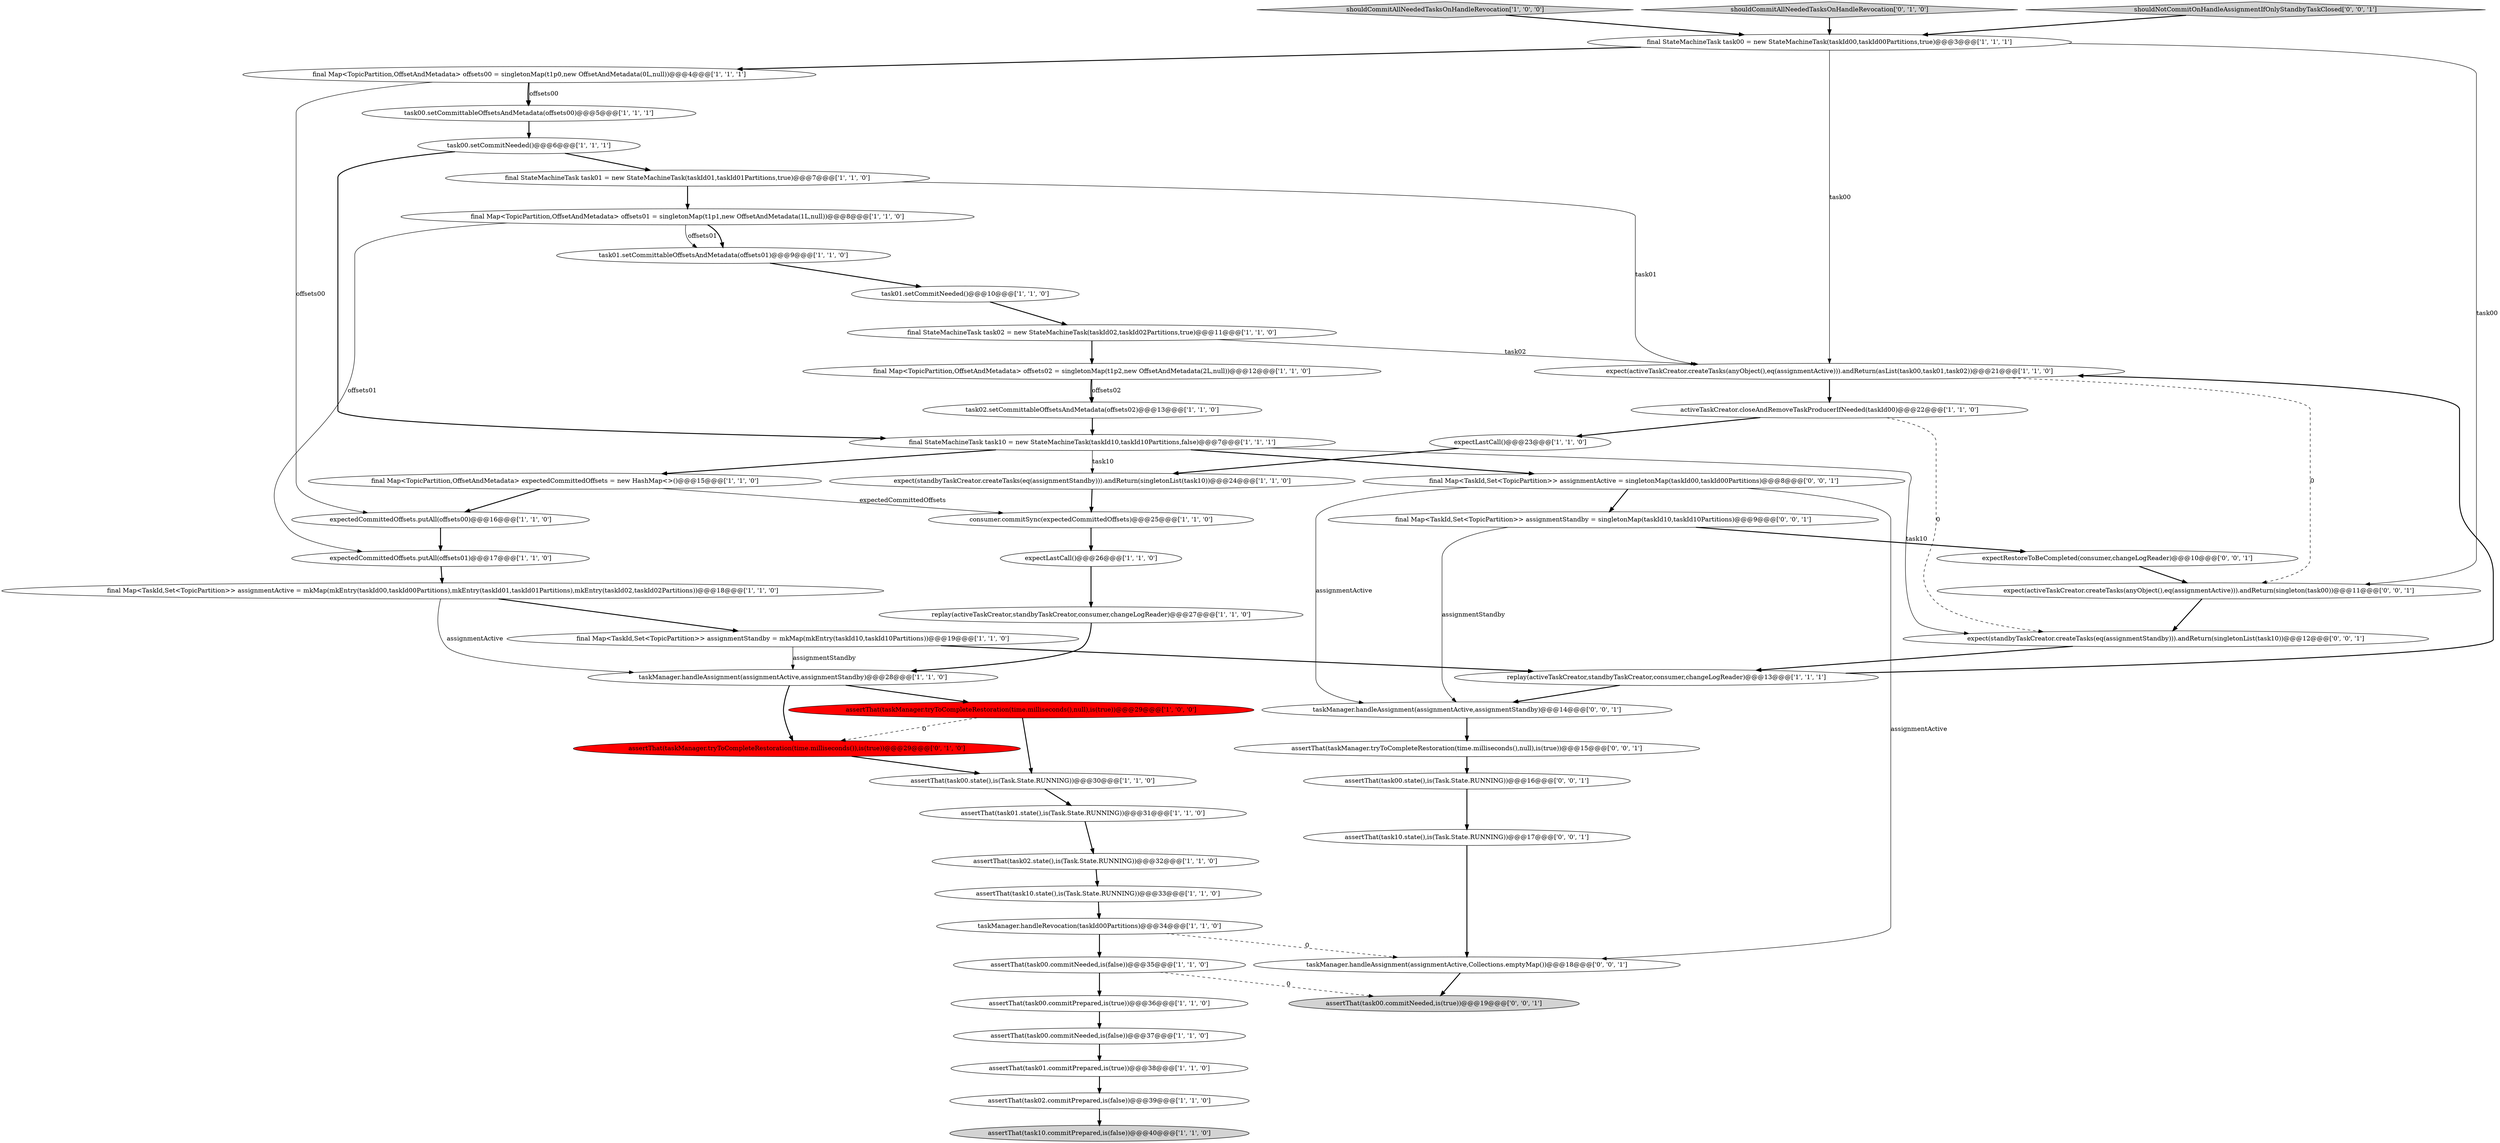 digraph {
29 [style = filled, label = "expect(activeTaskCreator.createTasks(anyObject(),eq(assignmentActive))).andReturn(asList(task00,task01,task02))@@@21@@@['1', '1', '0']", fillcolor = white, shape = ellipse image = "AAA0AAABBB1BBB"];
31 [style = filled, label = "shouldCommitAllNeededTasksOnHandleRevocation['1', '0', '0']", fillcolor = lightgray, shape = diamond image = "AAA0AAABBB1BBB"];
20 [style = filled, label = "assertThat(task01.commitPrepared,is(true))@@@38@@@['1', '1', '0']", fillcolor = white, shape = ellipse image = "AAA0AAABBB1BBB"];
36 [style = filled, label = "final Map<TopicPartition,OffsetAndMetadata> offsets00 = singletonMap(t1p0,new OffsetAndMetadata(0L,null))@@@4@@@['1', '1', '1']", fillcolor = white, shape = ellipse image = "AAA0AAABBB1BBB"];
12 [style = filled, label = "assertThat(task01.state(),is(Task.State.RUNNING))@@@31@@@['1', '1', '0']", fillcolor = white, shape = ellipse image = "AAA0AAABBB1BBB"];
46 [style = filled, label = "expectRestoreToBeCompleted(consumer,changeLogReader)@@@10@@@['0', '0', '1']", fillcolor = white, shape = ellipse image = "AAA0AAABBB3BBB"];
10 [style = filled, label = "activeTaskCreator.closeAndRemoveTaskProducerIfNeeded(taskId00)@@@22@@@['1', '1', '0']", fillcolor = white, shape = ellipse image = "AAA0AAABBB1BBB"];
4 [style = filled, label = "final StateMachineTask task01 = new StateMachineTask(taskId01,taskId01Partitions,true)@@@7@@@['1', '1', '0']", fillcolor = white, shape = ellipse image = "AAA0AAABBB1BBB"];
7 [style = filled, label = "expectedCommittedOffsets.putAll(offsets01)@@@17@@@['1', '1', '0']", fillcolor = white, shape = ellipse image = "AAA0AAABBB1BBB"];
17 [style = filled, label = "final StateMachineTask task02 = new StateMachineTask(taskId02,taskId02Partitions,true)@@@11@@@['1', '1', '0']", fillcolor = white, shape = ellipse image = "AAA0AAABBB1BBB"];
13 [style = filled, label = "task02.setCommittableOffsetsAndMetadata(offsets02)@@@13@@@['1', '1', '0']", fillcolor = white, shape = ellipse image = "AAA0AAABBB1BBB"];
30 [style = filled, label = "final StateMachineTask task10 = new StateMachineTask(taskId10,taskId10Partitions,false)@@@7@@@['1', '1', '1']", fillcolor = white, shape = ellipse image = "AAA0AAABBB1BBB"];
44 [style = filled, label = "final Map<TaskId,Set<TopicPartition>> assignmentStandby = singletonMap(taskId10,taskId10Partitions)@@@9@@@['0', '0', '1']", fillcolor = white, shape = ellipse image = "AAA0AAABBB3BBB"];
25 [style = filled, label = "task00.setCommitNeeded()@@@6@@@['1', '1', '1']", fillcolor = white, shape = ellipse image = "AAA0AAABBB1BBB"];
38 [style = filled, label = "assertThat(task00.commitPrepared,is(true))@@@36@@@['1', '1', '0']", fillcolor = white, shape = ellipse image = "AAA0AAABBB1BBB"];
49 [style = filled, label = "taskManager.handleAssignment(assignmentActive,assignmentStandby)@@@14@@@['0', '0', '1']", fillcolor = white, shape = ellipse image = "AAA0AAABBB3BBB"];
21 [style = filled, label = "taskManager.handleAssignment(assignmentActive,assignmentStandby)@@@28@@@['1', '1', '0']", fillcolor = white, shape = ellipse image = "AAA0AAABBB1BBB"];
1 [style = filled, label = "task00.setCommittableOffsetsAndMetadata(offsets00)@@@5@@@['1', '1', '1']", fillcolor = white, shape = ellipse image = "AAA0AAABBB1BBB"];
8 [style = filled, label = "assertThat(task10.commitPrepared,is(false))@@@40@@@['1', '1', '0']", fillcolor = lightgray, shape = ellipse image = "AAA0AAABBB1BBB"];
34 [style = filled, label = "consumer.commitSync(expectedCommittedOffsets)@@@25@@@['1', '1', '0']", fillcolor = white, shape = ellipse image = "AAA0AAABBB1BBB"];
11 [style = filled, label = "final Map<TopicPartition,OffsetAndMetadata> offsets01 = singletonMap(t1p1,new OffsetAndMetadata(1L,null))@@@8@@@['1', '1', '0']", fillcolor = white, shape = ellipse image = "AAA0AAABBB1BBB"];
42 [style = filled, label = "final Map<TaskId,Set<TopicPartition>> assignmentActive = singletonMap(taskId00,taskId00Partitions)@@@8@@@['0', '0', '1']", fillcolor = white, shape = ellipse image = "AAA0AAABBB3BBB"];
16 [style = filled, label = "assertThat(task10.state(),is(Task.State.RUNNING))@@@33@@@['1', '1', '0']", fillcolor = white, shape = ellipse image = "AAA0AAABBB1BBB"];
52 [style = filled, label = "assertThat(task00.commitNeeded,is(true))@@@19@@@['0', '0', '1']", fillcolor = lightgray, shape = ellipse image = "AAA0AAABBB3BBB"];
18 [style = filled, label = "assertThat(task00.commitNeeded,is(false))@@@35@@@['1', '1', '0']", fillcolor = white, shape = ellipse image = "AAA0AAABBB1BBB"];
32 [style = filled, label = "final Map<TaskId,Set<TopicPartition>> assignmentActive = mkMap(mkEntry(taskId00,taskId00Partitions),mkEntry(taskId01,taskId01Partitions),mkEntry(taskId02,taskId02Partitions))@@@18@@@['1', '1', '0']", fillcolor = white, shape = ellipse image = "AAA0AAABBB1BBB"];
50 [style = filled, label = "expect(activeTaskCreator.createTasks(anyObject(),eq(assignmentActive))).andReturn(singleton(task00))@@@11@@@['0', '0', '1']", fillcolor = white, shape = ellipse image = "AAA0AAABBB3BBB"];
15 [style = filled, label = "replay(activeTaskCreator,standbyTaskCreator,consumer,changeLogReader)@@@13@@@['1', '1', '1']", fillcolor = white, shape = ellipse image = "AAA0AAABBB1BBB"];
28 [style = filled, label = "final StateMachineTask task00 = new StateMachineTask(taskId00,taskId00Partitions,true)@@@3@@@['1', '1', '1']", fillcolor = white, shape = ellipse image = "AAA0AAABBB1BBB"];
22 [style = filled, label = "expectLastCall()@@@23@@@['1', '1', '0']", fillcolor = white, shape = ellipse image = "AAA0AAABBB1BBB"];
43 [style = filled, label = "assertThat(task10.state(),is(Task.State.RUNNING))@@@17@@@['0', '0', '1']", fillcolor = white, shape = ellipse image = "AAA0AAABBB3BBB"];
5 [style = filled, label = "final Map<TopicPartition,OffsetAndMetadata> offsets02 = singletonMap(t1p2,new OffsetAndMetadata(2L,null))@@@12@@@['1', '1', '0']", fillcolor = white, shape = ellipse image = "AAA0AAABBB1BBB"];
19 [style = filled, label = "expect(standbyTaskCreator.createTasks(eq(assignmentStandby))).andReturn(singletonList(task10))@@@24@@@['1', '1', '0']", fillcolor = white, shape = ellipse image = "AAA0AAABBB1BBB"];
40 [style = filled, label = "assertThat(taskManager.tryToCompleteRestoration(time.milliseconds()),is(true))@@@29@@@['0', '1', '0']", fillcolor = red, shape = ellipse image = "AAA1AAABBB2BBB"];
45 [style = filled, label = "assertThat(taskManager.tryToCompleteRestoration(time.milliseconds(),null),is(true))@@@15@@@['0', '0', '1']", fillcolor = white, shape = ellipse image = "AAA0AAABBB3BBB"];
9 [style = filled, label = "task01.setCommitNeeded()@@@10@@@['1', '1', '0']", fillcolor = white, shape = ellipse image = "AAA0AAABBB1BBB"];
3 [style = filled, label = "taskManager.handleRevocation(taskId00Partitions)@@@34@@@['1', '1', '0']", fillcolor = white, shape = ellipse image = "AAA0AAABBB1BBB"];
2 [style = filled, label = "assertThat(task02.state(),is(Task.State.RUNNING))@@@32@@@['1', '1', '0']", fillcolor = white, shape = ellipse image = "AAA0AAABBB1BBB"];
24 [style = filled, label = "replay(activeTaskCreator,standbyTaskCreator,consumer,changeLogReader)@@@27@@@['1', '1', '0']", fillcolor = white, shape = ellipse image = "AAA0AAABBB1BBB"];
27 [style = filled, label = "expectLastCall()@@@26@@@['1', '1', '0']", fillcolor = white, shape = ellipse image = "AAA0AAABBB1BBB"];
33 [style = filled, label = "assertThat(task00.state(),is(Task.State.RUNNING))@@@30@@@['1', '1', '0']", fillcolor = white, shape = ellipse image = "AAA0AAABBB1BBB"];
23 [style = filled, label = "assertThat(task02.commitPrepared,is(false))@@@39@@@['1', '1', '0']", fillcolor = white, shape = ellipse image = "AAA0AAABBB1BBB"];
41 [style = filled, label = "assertThat(task00.state(),is(Task.State.RUNNING))@@@16@@@['0', '0', '1']", fillcolor = white, shape = ellipse image = "AAA0AAABBB3BBB"];
39 [style = filled, label = "shouldCommitAllNeededTasksOnHandleRevocation['0', '1', '0']", fillcolor = lightgray, shape = diamond image = "AAA0AAABBB2BBB"];
47 [style = filled, label = "expect(standbyTaskCreator.createTasks(eq(assignmentStandby))).andReturn(singletonList(task10))@@@12@@@['0', '0', '1']", fillcolor = white, shape = ellipse image = "AAA0AAABBB3BBB"];
35 [style = filled, label = "final Map<TaskId,Set<TopicPartition>> assignmentStandby = mkMap(mkEntry(taskId10,taskId10Partitions))@@@19@@@['1', '1', '0']", fillcolor = white, shape = ellipse image = "AAA0AAABBB1BBB"];
48 [style = filled, label = "shouldNotCommitOnHandleAssignmentIfOnlyStandbyTaskClosed['0', '0', '1']", fillcolor = lightgray, shape = diamond image = "AAA0AAABBB3BBB"];
14 [style = filled, label = "assertThat(taskManager.tryToCompleteRestoration(time.milliseconds(),null),is(true))@@@29@@@['1', '0', '0']", fillcolor = red, shape = ellipse image = "AAA1AAABBB1BBB"];
37 [style = filled, label = "assertThat(task00.commitNeeded,is(false))@@@37@@@['1', '1', '0']", fillcolor = white, shape = ellipse image = "AAA0AAABBB1BBB"];
26 [style = filled, label = "final Map<TopicPartition,OffsetAndMetadata> expectedCommittedOffsets = new HashMap<>()@@@15@@@['1', '1', '0']", fillcolor = white, shape = ellipse image = "AAA0AAABBB1BBB"];
51 [style = filled, label = "taskManager.handleAssignment(assignmentActive,Collections.emptyMap())@@@18@@@['0', '0', '1']", fillcolor = white, shape = ellipse image = "AAA0AAABBB3BBB"];
6 [style = filled, label = "expectedCommittedOffsets.putAll(offsets00)@@@16@@@['1', '1', '0']", fillcolor = white, shape = ellipse image = "AAA0AAABBB1BBB"];
0 [style = filled, label = "task01.setCommittableOffsetsAndMetadata(offsets01)@@@9@@@['1', '1', '0']", fillcolor = white, shape = ellipse image = "AAA0AAABBB1BBB"];
18->38 [style = bold, label=""];
10->22 [style = bold, label=""];
32->35 [style = bold, label=""];
16->3 [style = bold, label=""];
15->49 [style = bold, label=""];
7->32 [style = bold, label=""];
17->5 [style = bold, label=""];
0->9 [style = bold, label=""];
19->34 [style = bold, label=""];
49->45 [style = bold, label=""];
45->41 [style = bold, label=""];
47->15 [style = bold, label=""];
28->36 [style = bold, label=""];
35->21 [style = solid, label="assignmentStandby"];
44->49 [style = solid, label="assignmentStandby"];
35->15 [style = bold, label=""];
22->19 [style = bold, label=""];
11->0 [style = solid, label="offsets01"];
42->49 [style = solid, label="assignmentActive"];
25->30 [style = bold, label=""];
28->50 [style = solid, label="task00"];
30->42 [style = bold, label=""];
43->51 [style = bold, label=""];
30->26 [style = bold, label=""];
11->7 [style = solid, label="offsets01"];
37->20 [style = bold, label=""];
25->4 [style = bold, label=""];
9->17 [style = bold, label=""];
5->13 [style = solid, label="offsets02"];
13->30 [style = bold, label=""];
26->34 [style = solid, label="expectedCommittedOffsets"];
33->12 [style = bold, label=""];
23->8 [style = bold, label=""];
26->6 [style = bold, label=""];
51->52 [style = bold, label=""];
36->1 [style = solid, label="offsets00"];
4->29 [style = solid, label="task01"];
36->1 [style = bold, label=""];
39->28 [style = bold, label=""];
14->33 [style = bold, label=""];
3->51 [style = dashed, label="0"];
3->18 [style = bold, label=""];
44->46 [style = bold, label=""];
36->6 [style = solid, label="offsets00"];
32->21 [style = solid, label="assignmentActive"];
12->2 [style = bold, label=""];
40->33 [style = bold, label=""];
11->0 [style = bold, label=""];
30->47 [style = solid, label="task10"];
42->44 [style = bold, label=""];
42->51 [style = solid, label="assignmentActive"];
20->23 [style = bold, label=""];
24->21 [style = bold, label=""];
38->37 [style = bold, label=""];
29->50 [style = dashed, label="0"];
50->47 [style = bold, label=""];
5->13 [style = bold, label=""];
21->14 [style = bold, label=""];
17->29 [style = solid, label="task02"];
30->19 [style = solid, label="task10"];
21->40 [style = bold, label=""];
18->52 [style = dashed, label="0"];
29->10 [style = bold, label=""];
27->24 [style = bold, label=""];
31->28 [style = bold, label=""];
46->50 [style = bold, label=""];
6->7 [style = bold, label=""];
4->11 [style = bold, label=""];
48->28 [style = bold, label=""];
41->43 [style = bold, label=""];
1->25 [style = bold, label=""];
10->47 [style = dashed, label="0"];
14->40 [style = dashed, label="0"];
15->29 [style = bold, label=""];
28->29 [style = solid, label="task00"];
34->27 [style = bold, label=""];
2->16 [style = bold, label=""];
}
